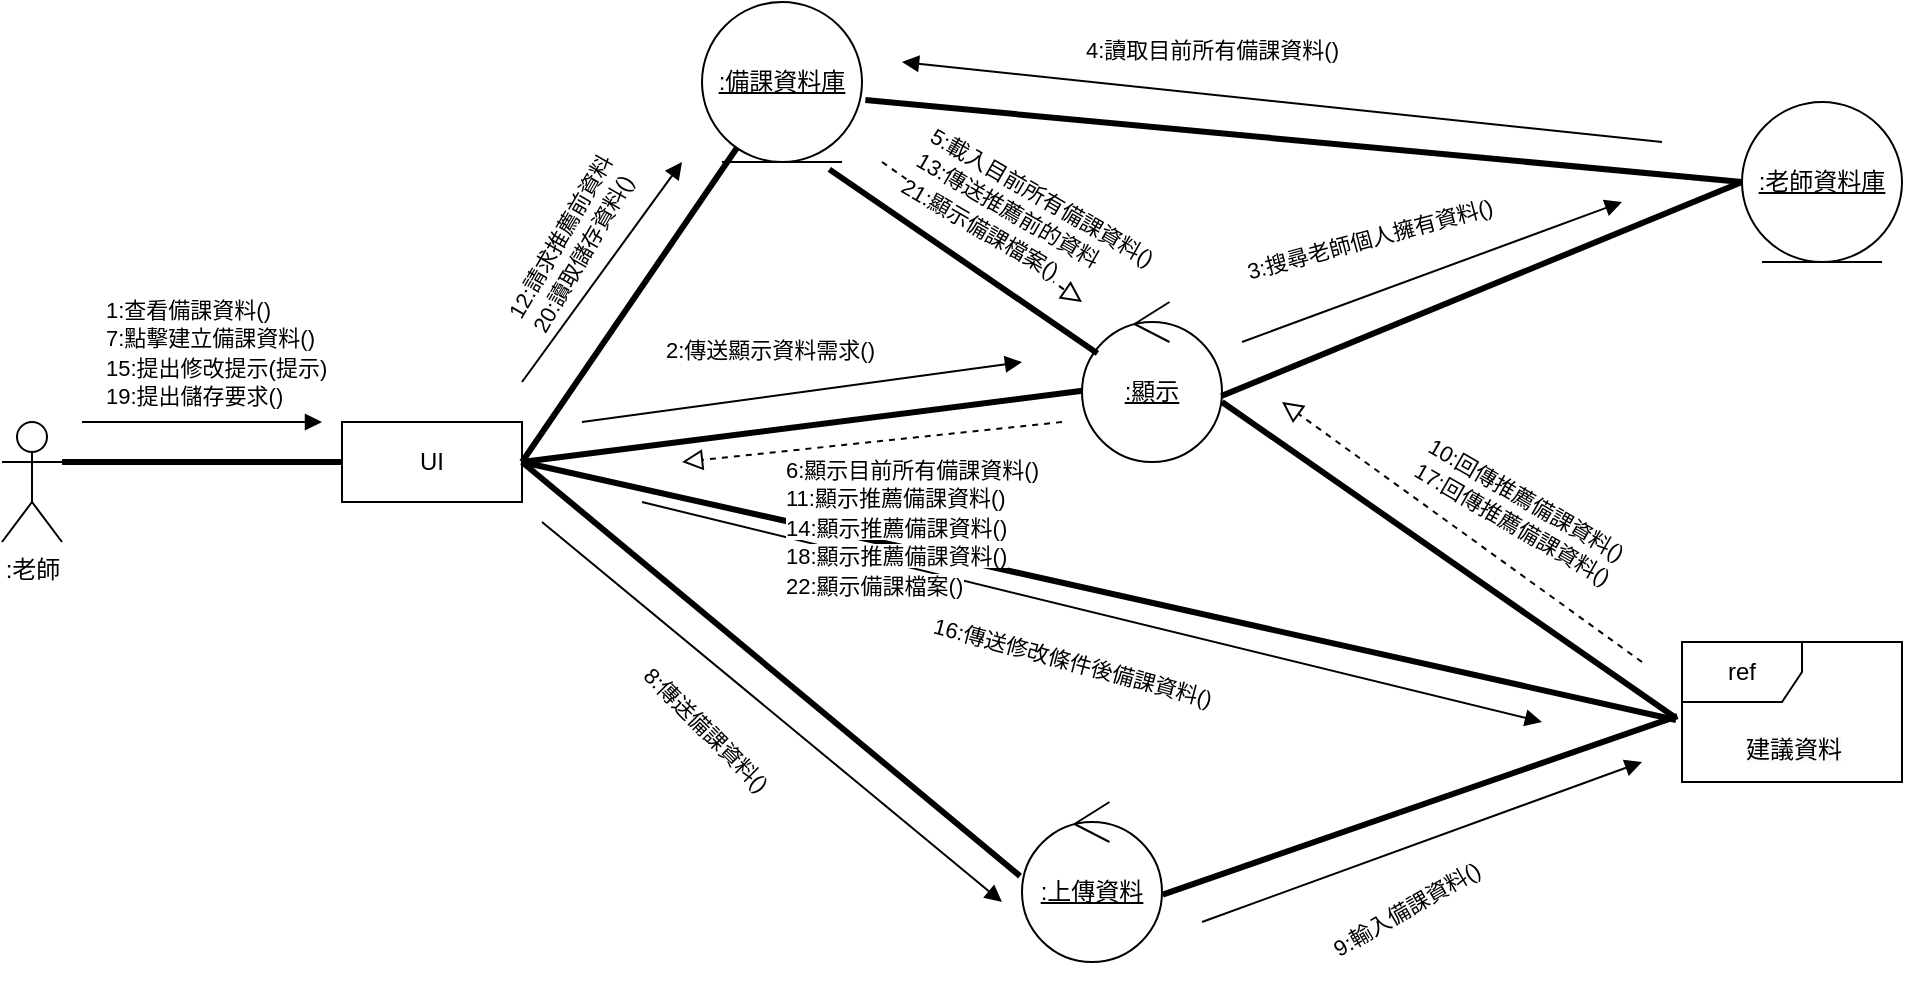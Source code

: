 <mxfile>
    <diagram name="第 1 页" id="EOuV5ERvqpZUSFJWVVJ6">
        <mxGraphModel dx="1126" dy="688" grid="1" gridSize="10" guides="1" tooltips="1" connect="1" arrows="1" fold="1" page="1" pageScale="1" pageWidth="3300" pageHeight="4681" math="0" shadow="0">
            <root>
                <mxCell id="0"/>
                <mxCell id="1" parent="0"/>
                <mxCell id="JI0BGSiuXUO0SO42sEZ8-1" value=":老師" style="shape=umlActor;verticalLabelPosition=bottom;verticalAlign=top;html=1;outlineConnect=0;" parent="1" vertex="1">
                    <mxGeometry x="60" y="250" width="30" height="60" as="geometry"/>
                </mxCell>
                <mxCell id="52" value="UI" style="rounded=0;whiteSpace=wrap;html=1;" parent="1" vertex="1">
                    <mxGeometry x="230" y="250" width="90" height="40" as="geometry"/>
                </mxCell>
                <mxCell id="54" value="&lt;u&gt;:上傳資料&lt;/u&gt;" style="ellipse;shape=umlControl;whiteSpace=wrap;html=1;" parent="1" vertex="1">
                    <mxGeometry x="570" y="440" width="70" height="80" as="geometry"/>
                </mxCell>
                <mxCell id="58" value="&lt;u&gt;:老師資料庫&lt;/u&gt;" style="ellipse;shape=umlEntity;whiteSpace=wrap;html=1;" parent="1" vertex="1">
                    <mxGeometry x="930" y="90" width="80" height="80" as="geometry"/>
                </mxCell>
                <mxCell id="86" value="&lt;u&gt;:顯示&lt;/u&gt;" style="ellipse;shape=umlControl;whiteSpace=wrap;html=1;" parent="1" vertex="1">
                    <mxGeometry x="600" y="190" width="70" height="80" as="geometry"/>
                </mxCell>
                <mxCell id="89" value="&lt;u&gt;:備課資料庫&lt;/u&gt;" style="ellipse;shape=umlEntity;whiteSpace=wrap;html=1;" parent="1" vertex="1">
                    <mxGeometry x="410" y="40" width="80" height="80" as="geometry"/>
                </mxCell>
                <mxCell id="92" value="" style="endArrow=none;startArrow=none;endFill=0;startFill=0;endSize=8;html=1;verticalAlign=bottom;labelBackgroundColor=none;strokeWidth=3;rounded=0;exitX=1;exitY=0.333;exitDx=0;exitDy=0;exitPerimeter=0;entryX=0;entryY=0.5;entryDx=0;entryDy=0;" parent="1" source="JI0BGSiuXUO0SO42sEZ8-1" target="52" edge="1">
                    <mxGeometry width="160" relative="1" as="geometry">
                        <mxPoint x="130" y="540" as="sourcePoint"/>
                        <mxPoint x="330" y="400" as="targetPoint"/>
                    </mxGeometry>
                </mxCell>
                <mxCell id="93" value="" style="html=1;verticalAlign=bottom;labelBackgroundColor=none;endArrow=block;endFill=1;rounded=0;" parent="1" edge="1">
                    <mxGeometry width="160" relative="1" as="geometry">
                        <mxPoint x="100" y="250" as="sourcePoint"/>
                        <mxPoint x="220" y="250" as="targetPoint"/>
                    </mxGeometry>
                </mxCell>
                <mxCell id="94" value="" style="endArrow=block;startArrow=none;endFill=0;startFill=0;endSize=8;html=1;verticalAlign=bottom;dashed=1;labelBackgroundColor=none;rounded=0;" parent="1" edge="1">
                    <mxGeometry width="160" relative="1" as="geometry">
                        <mxPoint x="500" y="120" as="sourcePoint"/>
                        <mxPoint x="600" y="190" as="targetPoint"/>
                    </mxGeometry>
                </mxCell>
                <mxCell id="95" value="" style="endArrow=none;startArrow=none;endFill=0;startFill=0;endSize=8;html=1;verticalAlign=bottom;labelBackgroundColor=none;strokeWidth=3;rounded=0;exitX=1;exitY=0.5;exitDx=0;exitDy=0;" parent="1" source="52" target="86" edge="1">
                    <mxGeometry width="160" relative="1" as="geometry">
                        <mxPoint x="440" y="260" as="sourcePoint"/>
                        <mxPoint x="580" y="260" as="targetPoint"/>
                    </mxGeometry>
                </mxCell>
                <mxCell id="96" value="" style="endArrow=none;startArrow=none;endFill=0;startFill=0;endSize=8;html=1;verticalAlign=bottom;labelBackgroundColor=none;strokeWidth=3;rounded=0;exitX=0.995;exitY=0.588;exitDx=0;exitDy=0;exitPerimeter=0;entryX=0;entryY=0.5;entryDx=0;entryDy=0;" parent="1" source="86" target="58" edge="1">
                    <mxGeometry width="160" relative="1" as="geometry">
                        <mxPoint x="570" y="279.5" as="sourcePoint"/>
                        <mxPoint x="710" y="279.5" as="targetPoint"/>
                    </mxGeometry>
                </mxCell>
                <mxCell id="97" value="" style="endArrow=none;startArrow=none;endFill=0;startFill=0;endSize=8;html=1;verticalAlign=bottom;labelBackgroundColor=none;strokeWidth=3;rounded=0;entryX=1.021;entryY=0.613;entryDx=0;entryDy=0;entryPerimeter=0;exitX=0;exitY=0.5;exitDx=0;exitDy=0;" parent="1" source="58" target="89" edge="1">
                    <mxGeometry width="160" relative="1" as="geometry">
                        <mxPoint x="800" y="140" as="sourcePoint"/>
                        <mxPoint x="830" y="250" as="targetPoint"/>
                    </mxGeometry>
                </mxCell>
                <mxCell id="98" value="" style="endArrow=none;startArrow=none;endFill=0;startFill=0;endSize=8;html=1;verticalAlign=bottom;labelBackgroundColor=none;strokeWidth=3;rounded=0;entryX=0.796;entryY=1.046;entryDx=0;entryDy=0;exitX=0.11;exitY=0.321;exitDx=0;exitDy=0;exitPerimeter=0;entryPerimeter=0;" parent="1" source="86" target="89" edge="1">
                    <mxGeometry width="160" relative="1" as="geometry">
                        <mxPoint x="570" y="230" as="sourcePoint"/>
                        <mxPoint x="820" y="300" as="targetPoint"/>
                    </mxGeometry>
                </mxCell>
                <mxCell id="99" value="" style="endArrow=none;startArrow=none;endFill=0;startFill=0;endSize=8;html=1;verticalAlign=bottom;labelBackgroundColor=none;strokeWidth=3;rounded=0;exitX=1;exitY=0.5;exitDx=0;exitDy=0;entryX=-0.014;entryY=0.463;entryDx=0;entryDy=0;entryPerimeter=0;" parent="1" source="52" target="54" edge="1">
                    <mxGeometry width="160" relative="1" as="geometry">
                        <mxPoint x="310" y="310" as="sourcePoint"/>
                        <mxPoint x="450" y="310" as="targetPoint"/>
                    </mxGeometry>
                </mxCell>
                <mxCell id="100" value="" style="endArrow=none;startArrow=none;endFill=0;startFill=0;endSize=8;html=1;verticalAlign=bottom;labelBackgroundColor=none;strokeWidth=3;rounded=0;exitX=1.005;exitY=0.579;exitDx=0;exitDy=0;exitPerimeter=0;entryX=-0.021;entryY=0.529;entryDx=0;entryDy=0;entryPerimeter=0;" parent="1" source="54" target="108" edge="1">
                    <mxGeometry width="160" relative="1" as="geometry">
                        <mxPoint x="640" y="404.5" as="sourcePoint"/>
                        <mxPoint x="780" y="404.5" as="targetPoint"/>
                    </mxGeometry>
                </mxCell>
                <mxCell id="101" value="" style="endArrow=none;startArrow=none;endFill=0;startFill=0;endSize=8;html=1;verticalAlign=bottom;labelBackgroundColor=none;strokeWidth=3;rounded=0;entryX=-0.033;entryY=0.538;entryDx=0;entryDy=0;entryPerimeter=0;" parent="1" target="108" edge="1">
                    <mxGeometry width="160" relative="1" as="geometry">
                        <mxPoint x="670" y="240" as="sourcePoint"/>
                        <mxPoint x="610" y="279.5" as="targetPoint"/>
                    </mxGeometry>
                </mxCell>
                <mxCell id="102" value="" style="endArrow=none;startArrow=none;endFill=0;startFill=0;endSize=8;html=1;verticalAlign=bottom;labelBackgroundColor=none;strokeWidth=3;rounded=0;" parent="1" target="89" edge="1">
                    <mxGeometry width="160" relative="1" as="geometry">
                        <mxPoint x="320" y="270" as="sourcePoint"/>
                        <mxPoint x="270" y="330" as="targetPoint"/>
                    </mxGeometry>
                </mxCell>
                <mxCell id="103" value="" style="endArrow=none;startArrow=none;endFill=0;startFill=0;endSize=8;html=1;verticalAlign=bottom;labelBackgroundColor=none;strokeWidth=3;rounded=0;exitX=1;exitY=0.5;exitDx=0;exitDy=0;entryX=-0.027;entryY=0.557;entryDx=0;entryDy=0;entryPerimeter=0;" parent="1" source="52" target="108" edge="1">
                    <mxGeometry width="160" relative="1" as="geometry">
                        <mxPoint x="180" y="360" as="sourcePoint"/>
                        <mxPoint x="320" y="360" as="targetPoint"/>
                    </mxGeometry>
                </mxCell>
                <mxCell id="108" value="ref" style="shape=umlFrame;whiteSpace=wrap;html=1;pointerEvents=0;" parent="1" vertex="1">
                    <mxGeometry x="900" y="360" width="110" height="70" as="geometry"/>
                </mxCell>
                <mxCell id="109" value="&lt;span style=&quot;color: rgb(0, 0, 0); font-family: Helvetica; font-size: 12px; font-style: normal; font-variant-ligatures: normal; font-variant-caps: normal; font-weight: 400; letter-spacing: normal; orphans: 2; text-align: center; text-indent: 0px; text-transform: none; widows: 2; word-spacing: 0px; -webkit-text-stroke-width: 0px; background-color: rgb(251, 251, 251); text-decoration-thickness: initial; text-decoration-style: initial; text-decoration-color: initial; float: none; display: inline !important;&quot;&gt;建議資料&lt;/span&gt;" style="text;whiteSpace=wrap;html=1;" parent="1" vertex="1">
                    <mxGeometry x="930" y="400" width="80" height="40" as="geometry"/>
                </mxCell>
                <mxCell id="111" value="" style="html=1;verticalAlign=bottom;labelBackgroundColor=none;endArrow=block;endFill=1;rounded=0;" parent="1" edge="1">
                    <mxGeometry width="160" relative="1" as="geometry">
                        <mxPoint x="350" y="250" as="sourcePoint"/>
                        <mxPoint x="570" y="220" as="targetPoint"/>
                    </mxGeometry>
                </mxCell>
                <mxCell id="112" value="" style="html=1;verticalAlign=bottom;labelBackgroundColor=none;endArrow=block;endFill=1;rounded=0;" parent="1" edge="1">
                    <mxGeometry width="160" relative="1" as="geometry">
                        <mxPoint x="680" y="210" as="sourcePoint"/>
                        <mxPoint x="870" y="140" as="targetPoint"/>
                    </mxGeometry>
                </mxCell>
                <mxCell id="113" value="" style="html=1;verticalAlign=bottom;labelBackgroundColor=none;endArrow=block;endFill=1;rounded=0;" parent="1" edge="1">
                    <mxGeometry width="160" relative="1" as="geometry">
                        <mxPoint x="890" y="110" as="sourcePoint"/>
                        <mxPoint x="510" y="70" as="targetPoint"/>
                    </mxGeometry>
                </mxCell>
                <mxCell id="114" value="" style="html=1;verticalAlign=bottom;labelBackgroundColor=none;endArrow=block;endFill=1;rounded=0;" parent="1" edge="1">
                    <mxGeometry width="160" relative="1" as="geometry">
                        <mxPoint x="320" y="230" as="sourcePoint"/>
                        <mxPoint x="400" y="120" as="targetPoint"/>
                    </mxGeometry>
                </mxCell>
                <mxCell id="115" value="" style="html=1;verticalAlign=bottom;labelBackgroundColor=none;endArrow=block;endFill=1;rounded=0;" parent="1" edge="1">
                    <mxGeometry width="160" relative="1" as="geometry">
                        <mxPoint x="380" y="290" as="sourcePoint"/>
                        <mxPoint x="830" y="400" as="targetPoint"/>
                    </mxGeometry>
                </mxCell>
                <mxCell id="116" value="" style="html=1;verticalAlign=bottom;labelBackgroundColor=none;endArrow=block;endFill=1;rounded=0;" parent="1" edge="1">
                    <mxGeometry width="160" relative="1" as="geometry">
                        <mxPoint x="330" y="300" as="sourcePoint"/>
                        <mxPoint x="560" y="490" as="targetPoint"/>
                    </mxGeometry>
                </mxCell>
                <mxCell id="120" value="" style="html=1;verticalAlign=bottom;labelBackgroundColor=none;endArrow=block;endFill=1;rounded=0;" parent="1" edge="1">
                    <mxGeometry width="160" relative="1" as="geometry">
                        <mxPoint x="660" y="500" as="sourcePoint"/>
                        <mxPoint x="880" y="420" as="targetPoint"/>
                    </mxGeometry>
                </mxCell>
                <mxCell id="121" value="" style="endArrow=block;startArrow=none;endFill=0;startFill=0;endSize=8;html=1;verticalAlign=bottom;dashed=1;labelBackgroundColor=none;rounded=0;" parent="1" edge="1">
                    <mxGeometry width="160" relative="1" as="geometry">
                        <mxPoint x="590" y="250" as="sourcePoint"/>
                        <mxPoint x="400" y="270" as="targetPoint"/>
                    </mxGeometry>
                </mxCell>
                <mxCell id="122" value="" style="endArrow=block;startArrow=none;endFill=0;startFill=0;endSize=8;html=1;verticalAlign=bottom;dashed=1;labelBackgroundColor=none;rounded=0;" parent="1" edge="1">
                    <mxGeometry width="160" relative="1" as="geometry">
                        <mxPoint x="880" y="370" as="sourcePoint"/>
                        <mxPoint x="700" y="240" as="targetPoint"/>
                    </mxGeometry>
                </mxCell>
                <mxCell id="130" value="&lt;span style=&quot;color: rgb(0, 0, 0); font-family: Helvetica; font-size: 11px; font-style: normal; font-variant-ligatures: normal; font-variant-caps: normal; font-weight: 400; letter-spacing: normal; orphans: 2; text-align: center; text-indent: 0px; text-transform: none; widows: 2; word-spacing: 0px; -webkit-text-stroke-width: 0px; background-color: rgb(255, 255, 255); text-decoration-thickness: initial; text-decoration-style: initial; text-decoration-color: initial; float: none; display: inline !important;&quot;&gt;1:查看備課資料()&lt;br&gt;&lt;span style=&quot;&quot;&gt;7:點擊建立備課資料()&lt;br&gt;&lt;/span&gt;&lt;span style=&quot;&quot;&gt;15:提出修改提示(提示)&lt;br&gt;&lt;/span&gt;&lt;span style=&quot;&quot;&gt;19:提出儲存要求()&lt;/span&gt;&lt;br&gt;&lt;/span&gt;" style="text;whiteSpace=wrap;html=1;" parent="1" vertex="1">
                    <mxGeometry x="110" y="180" width="120" height="40" as="geometry"/>
                </mxCell>
                <mxCell id="131" value="&lt;span style=&quot;color: rgb(0, 0, 0); font-family: Helvetica; font-size: 11px; font-style: normal; font-variant-ligatures: normal; font-variant-caps: normal; font-weight: 400; letter-spacing: normal; orphans: 2; text-align: center; text-indent: 0px; text-transform: none; widows: 2; word-spacing: 0px; -webkit-text-stroke-width: 0px; background-color: rgb(255, 255, 255); text-decoration-thickness: initial; text-decoration-style: initial; text-decoration-color: initial; float: none; display: inline !important;&quot;&gt;2:傳送顯示資料需求()&lt;/span&gt;" style="text;whiteSpace=wrap;html=1;rotation=0;" parent="1" vertex="1">
                    <mxGeometry x="390" y="200" width="140" height="40" as="geometry"/>
                </mxCell>
                <mxCell id="132" value="&lt;span style=&quot;color: rgb(0, 0, 0); font-family: Helvetica; font-size: 11px; font-style: normal; font-variant-ligatures: normal; font-variant-caps: normal; font-weight: 400; letter-spacing: normal; orphans: 2; text-align: center; text-indent: 0px; text-transform: none; widows: 2; word-spacing: 0px; -webkit-text-stroke-width: 0px; background-color: rgb(255, 255, 255); text-decoration-thickness: initial; text-decoration-style: initial; text-decoration-color: initial; float: none; display: inline !important;&quot;&gt;3:搜尋老師個人擁有資料()&lt;/span&gt;" style="text;whiteSpace=wrap;html=1;rotation=-15;" parent="1" vertex="1">
                    <mxGeometry x="680" y="140" width="160" height="40" as="geometry"/>
                </mxCell>
                <mxCell id="133" value="&lt;span style=&quot;color: rgb(0, 0, 0); font-family: Helvetica; font-size: 11px; font-style: normal; font-variant-ligatures: normal; font-variant-caps: normal; font-weight: 400; letter-spacing: normal; orphans: 2; text-align: center; text-indent: 0px; text-transform: none; widows: 2; word-spacing: 0px; -webkit-text-stroke-width: 0px; background-color: rgb(255, 255, 255); text-decoration-thickness: initial; text-decoration-style: initial; text-decoration-color: initial; float: none; display: inline !important;&quot;&gt;4:讀取目前所有備課資料()&lt;/span&gt;" style="text;whiteSpace=wrap;html=1;" parent="1" vertex="1">
                    <mxGeometry x="600" y="50" width="160" height="40" as="geometry"/>
                </mxCell>
                <mxCell id="134" value="&lt;span style=&quot;color: rgb(0, 0, 0); font-family: Helvetica; font-size: 11px; font-style: normal; font-variant-ligatures: normal; font-variant-caps: normal; font-weight: 400; letter-spacing: normal; orphans: 2; text-align: center; text-indent: 0px; text-transform: none; widows: 2; word-spacing: 0px; -webkit-text-stroke-width: 0px; background-color: rgb(255, 255, 255); text-decoration-thickness: initial; text-decoration-style: initial; text-decoration-color: initial; float: none; display: inline !important;&quot;&gt;5:載入目前所有備課資料()&lt;br&gt;&lt;span style=&quot;&quot;&gt;13:傳送推薦前的資料&lt;br&gt;&lt;/span&gt;&lt;span style=&quot;&quot;&gt;21:顯示備課檔案()&lt;/span&gt;&lt;br&gt;&lt;/span&gt;" style="text;whiteSpace=wrap;html=1;rotation=30;" parent="1" vertex="1">
                    <mxGeometry x="510" y="130" width="160" height="40" as="geometry"/>
                </mxCell>
                <mxCell id="135" value="&lt;span style=&quot;color: rgb(0, 0, 0); font-family: Helvetica; font-size: 11px; font-style: normal; font-variant-ligatures: normal; font-variant-caps: normal; font-weight: 400; letter-spacing: normal; orphans: 2; text-align: center; text-indent: 0px; text-transform: none; widows: 2; word-spacing: 0px; -webkit-text-stroke-width: 0px; background-color: rgb(255, 255, 255); text-decoration-thickness: initial; text-decoration-style: initial; text-decoration-color: initial; float: none; display: inline !important;&quot;&gt;6:顯示目前所有備課資料()&lt;br&gt;&lt;span style=&quot;&quot;&gt;11:顯示推薦備課資料()&lt;br&gt;&lt;/span&gt;&lt;span style=&quot;&quot;&gt;14:顯示推薦備課資料()&lt;br&gt;&lt;/span&gt;&lt;span style=&quot;&quot;&gt;18:顯示推薦備課資料()&lt;br&gt;&lt;/span&gt;&lt;span style=&quot;&quot;&gt;22:顯示備課檔案()&lt;/span&gt;&lt;br&gt;&lt;/span&gt;" style="text;whiteSpace=wrap;html=1;" parent="1" vertex="1">
                    <mxGeometry x="450" y="260" width="160" height="40" as="geometry"/>
                </mxCell>
                <mxCell id="136" value="&lt;span style=&quot;color: rgb(0, 0, 0); font-family: Helvetica; font-size: 11px; font-style: normal; font-variant-ligatures: normal; font-variant-caps: normal; font-weight: 400; letter-spacing: normal; orphans: 2; text-align: center; text-indent: 0px; text-transform: none; widows: 2; word-spacing: 0px; -webkit-text-stroke-width: 0px; background-color: rgb(255, 255, 255); text-decoration-thickness: initial; text-decoration-style: initial; text-decoration-color: initial; float: none; display: inline !important;&quot;&gt;8:傳送備課資料()&lt;/span&gt;" style="text;whiteSpace=wrap;html=1;rotation=45;" parent="1" vertex="1">
                    <mxGeometry x="360" y="400" width="120" height="40" as="geometry"/>
                </mxCell>
                <mxCell id="137" value="&lt;span style=&quot;color: rgb(0, 0, 0); font-family: Helvetica; font-size: 11px; font-style: normal; font-variant-ligatures: normal; font-variant-caps: normal; font-weight: 400; letter-spacing: normal; orphans: 2; text-align: center; text-indent: 0px; text-transform: none; widows: 2; word-spacing: 0px; -webkit-text-stroke-width: 0px; background-color: rgb(255, 255, 255); text-decoration-thickness: initial; text-decoration-style: initial; text-decoration-color: initial; float: none; display: inline !important;&quot;&gt;9:輸入備課資料()&lt;/span&gt;" style="text;whiteSpace=wrap;html=1;rotation=-30;" parent="1" vertex="1">
                    <mxGeometry x="720" y="470" width="120" height="40" as="geometry"/>
                </mxCell>
                <mxCell id="138" value="&lt;span style=&quot;color: rgb(0, 0, 0); font-family: Helvetica; font-size: 11px; font-style: normal; font-variant-ligatures: normal; font-variant-caps: normal; font-weight: 400; letter-spacing: normal; orphans: 2; text-align: center; text-indent: 0px; text-transform: none; widows: 2; word-spacing: 0px; -webkit-text-stroke-width: 0px; background-color: rgb(255, 255, 255); text-decoration-thickness: initial; text-decoration-style: initial; text-decoration-color: initial; float: none; display: inline !important;&quot;&gt;10:回傳推薦備課資料()&lt;br&gt;&lt;span style=&quot;&quot;&gt;17:回傳推薦備課資料()&lt;/span&gt;&lt;br&gt;&lt;/span&gt;" style="text;whiteSpace=wrap;html=1;rotation=30;" parent="1" vertex="1">
                    <mxGeometry x="760" y="280" width="140" height="40" as="geometry"/>
                </mxCell>
                <mxCell id="139" value="&lt;span style=&quot;color: rgb(0, 0, 0); font-family: Helvetica; font-size: 11px; font-style: normal; font-variant-ligatures: normal; font-variant-caps: normal; font-weight: 400; letter-spacing: normal; orphans: 2; text-align: center; text-indent: 0px; text-transform: none; widows: 2; word-spacing: 0px; -webkit-text-stroke-width: 0px; background-color: rgb(255, 255, 255); text-decoration-thickness: initial; text-decoration-style: initial; text-decoration-color: initial; float: none; display: inline !important;&quot;&gt;12:請求推薦前資料&lt;br&gt;&lt;span style=&quot;&quot;&gt;20:讀取儲存資料()&lt;/span&gt;&lt;br&gt;&lt;/span&gt;" style="text;whiteSpace=wrap;html=1;rotation=-60;" parent="1" vertex="1">
                    <mxGeometry x="290" y="130" width="120" height="40" as="geometry"/>
                </mxCell>
                <mxCell id="141" value="&lt;span style=&quot;color: rgb(0, 0, 0); font-family: Helvetica; font-size: 11px; font-style: normal; font-variant-ligatures: normal; font-variant-caps: normal; font-weight: 400; letter-spacing: normal; orphans: 2; text-align: center; text-indent: 0px; text-transform: none; widows: 2; word-spacing: 0px; -webkit-text-stroke-width: 0px; background-color: rgb(255, 255, 255); text-decoration-thickness: initial; text-decoration-style: initial; text-decoration-color: initial; float: none; display: inline !important;&quot;&gt;16:傳送修改條件後備課資料()&lt;/span&gt;" style="text;whiteSpace=wrap;html=1;rotation=15;" parent="1" vertex="1">
                    <mxGeometry x="520" y="360" width="180" height="40" as="geometry"/>
                </mxCell>
            </root>
        </mxGraphModel>
    </diagram>
</mxfile>